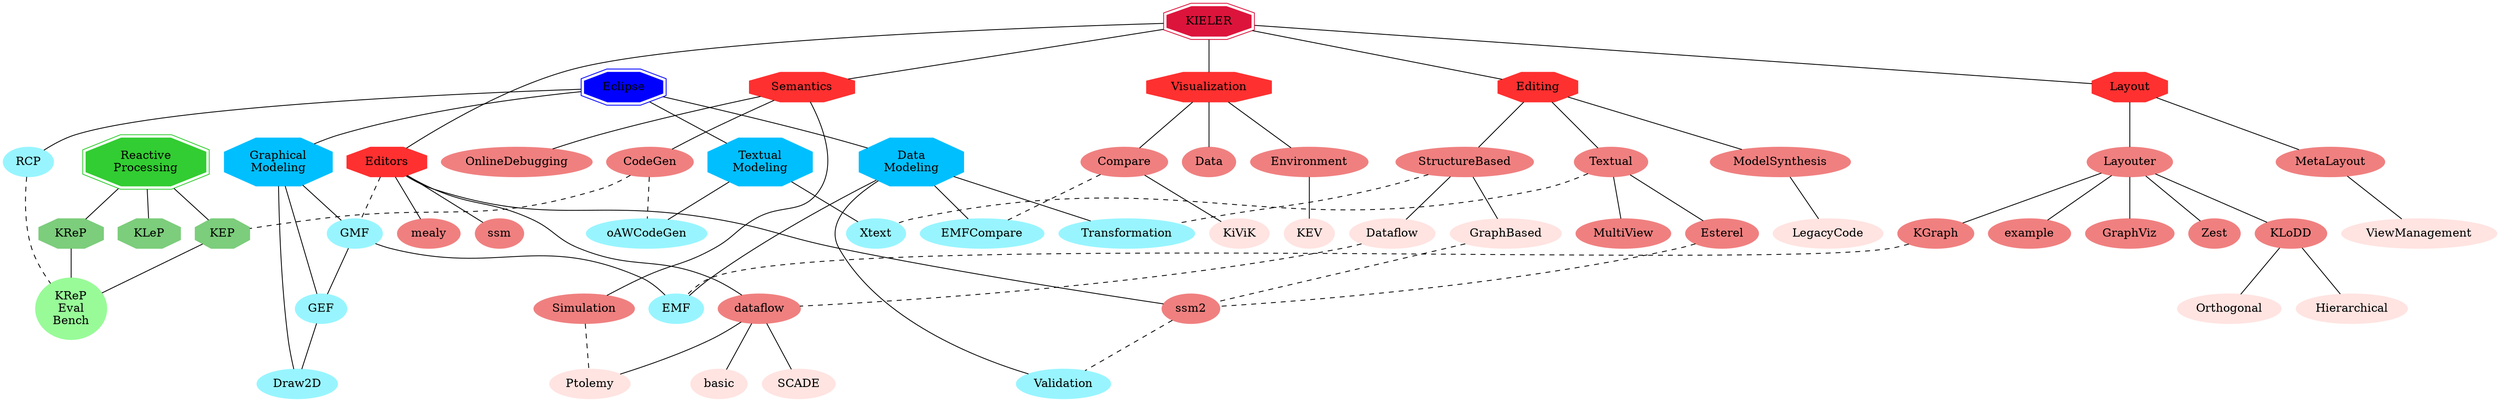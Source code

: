 graph kieler{

graph [overlap=scale, splines=true];

Eclipse [style=filled, color=blue1, shape=doubleoctagon, pos = "0, 200" layer=l1] ;

node[shape=octagon, style=filled, color=deepskyblue];
DataModeling [label="Data\nModeling"];
GraphicalModeling [label="Graphical\nModeling"];
TextualModeling[label="Textual\nModeling"];

node[shape=ellipse, style=filled, color=cadetblue1];
Eclipse -- DataModeling;
DataModeling -- EMF;
DataModeling -- Validation;
DataModeling -- Transformation;
DataModeling -- EMFCompare;
Eclipse -- GraphicalModeling;
GraphicalModeling -- GEF;
GraphicalModeling -- GMF;
GMF -- EMF;
GMF -- GEF;
GraphicalModeling -- Draw2D;
GEF -- Draw2D;
Eclipse -- TextualModeling;
TextualModeling -- oAWCodeGen;
TextualModeling -- Xtext;
RCP [shape=ellipse, style=filled];
Eclipse -- RCP;

node[color=blue];

KIELER [style=filled, color=crimson, shape=doubleoctagon, pos="100,100" layer=l1];

// subprojects
node[shape=octagon, style=filled, color=firebrick1];
Editors;
Semantics;
Visualization;
Layout;
Editing;

// subsubprojects
node[shape=ellipse, style=filled, color=lightcoral];
KIELER -- Editors;
Editors -- mealy;
Editors -- ssm;
Editors -- ssm2;
Editors -- dataflow;

KIELER -- Semantics;
Semantics -- Simulation;
Semantics -- CodeGen;
Semantics -- OnlineDebugging;

KIELER -- Visualization;
Visualization -- Compare;
Visualization -- Environment;
Visualization -- Data;

KIELER -- Layout;
Layout -- MetaLayout;
Layout -- Layouter;
Layouter -- KGraph;
Layouter -- example;
Layouter -- GraphViz;
Layouter -- Zest;
Layouter -- KLoDD;

KIELER -- Editing;
Editing -- ModelSynthesis;
Editing -- Textual;
Textual -- MultiView;
Textual -- Esterel;
Editing -- StructureBased;

// leafs
node[shape=ellipse, style=filled, color=mistyrose];
dataflow -- basic;
dataflow -- Ptolemy;
dataflow -- SCADE;
Compare -- KiViK;
Environment -- KEV;
MetaLayout -- ViewManagement;
KLoDD -- Hierarchical;
KLoDD -- Orthogonal;
ModelSynthesis -- LegacyCode;
StructureBased -- GraphBased;
StructureBased -- Dataflow;


React[style=filled, color=limegreen, shape=doubleoctagon, label = "Reactive\nProcessing", pos="200,200"];

node[shape=octagon, style=filled, color=palegreen3];
KEP;
KReP;
KLeP;
React -- KEP;
React -- KReP;
React -- KLeP;

node[shape=ellipse, style=filled, color=palegreen];
KEP -- evalbench;
evalbench [label="KReP\nEval\nBench"];
KReP -- evalbench;


// interrelations 
edge [len=2, style=dashed];
CodeGen -- oAWCodeGen;
Textual -- Xtext;
Compare -- EMFCompare;
ssm2 -- Validation;
StructureBased -- Transformation;
Editors -- GMF;
KGraph -- EMF;
Dataflow -- dataflow;
Esterel -- ssm2;
GraphBased -- ssm2;
Simulation -- Ptolemy;
RCP -- evalbench;

edge [len=1,style=dashed];
CodeGen -- KEP;

}